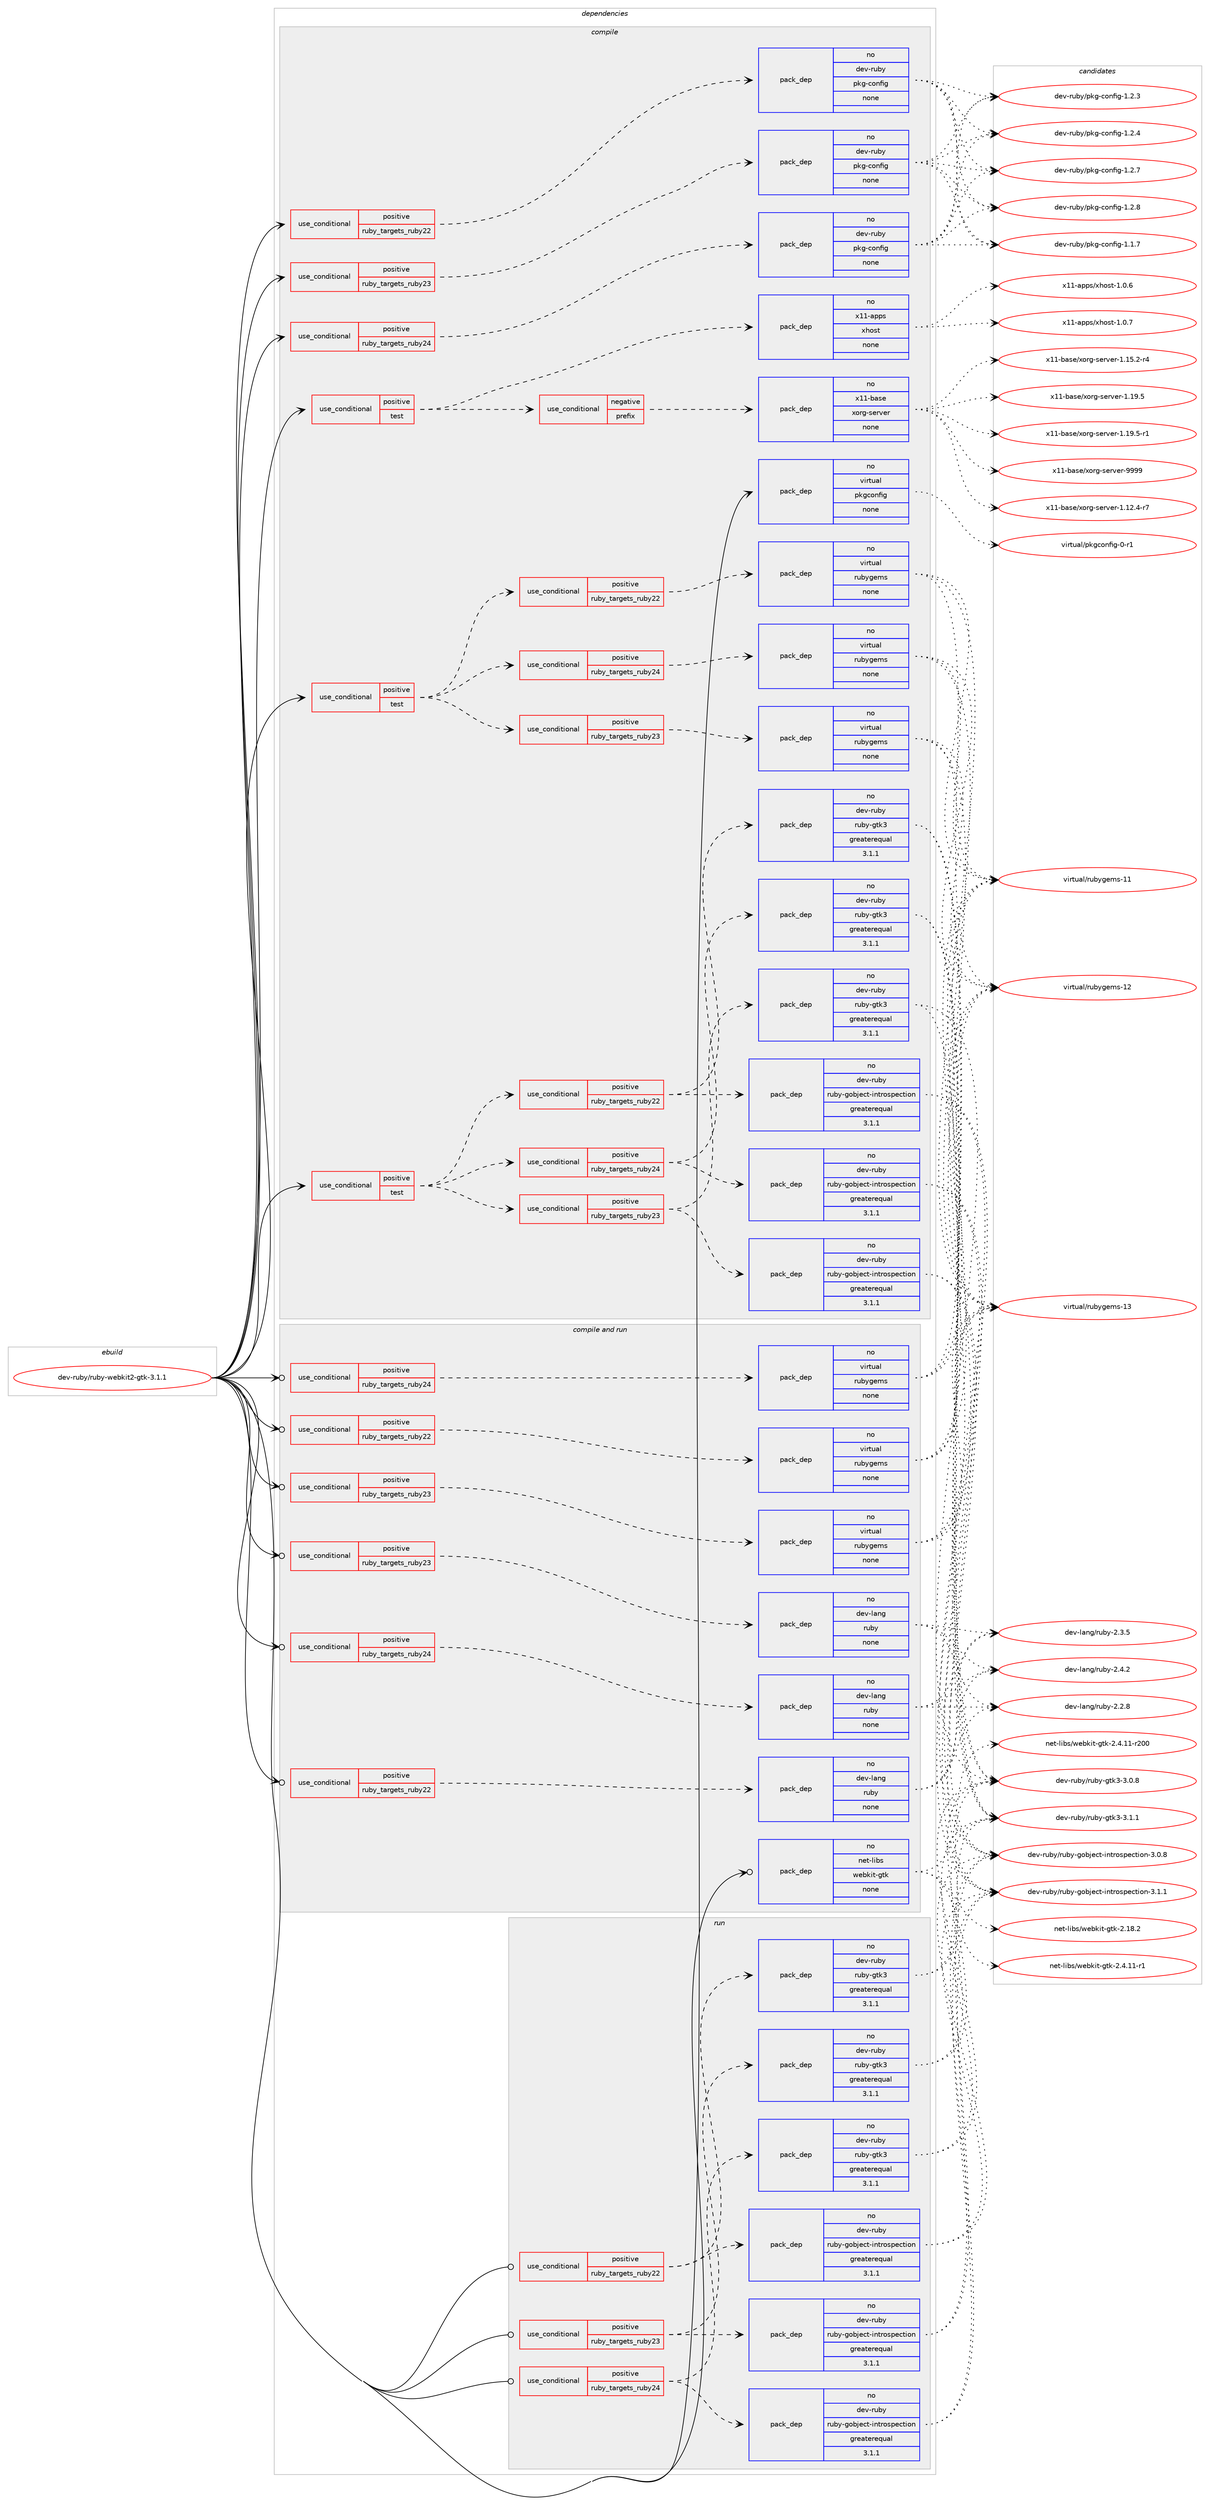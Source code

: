 digraph prolog {

# *************
# Graph options
# *************

newrank=true;
concentrate=true;
compound=true;
graph [rankdir=LR,fontname=Helvetica,fontsize=10,ranksep=1.5];#, ranksep=2.5, nodesep=0.2];
edge  [arrowhead=vee];
node  [fontname=Helvetica,fontsize=10];

# **********
# The ebuild
# **********

subgraph cluster_leftcol {
color=gray;
rank=same;
label=<<i>ebuild</i>>;
id [label="dev-ruby/ruby-webkit2-gtk-3.1.1", color=red, width=4, href="../dev-ruby/ruby-webkit2-gtk-3.1.1.svg"];
}

# ****************
# The dependencies
# ****************

subgraph cluster_midcol {
color=gray;
label=<<i>dependencies</i>>;
subgraph cluster_compile {
fillcolor="#eeeeee";
style=filled;
label=<<i>compile</i>>;
subgraph cond71909 {
dependency268586 [label=<<TABLE BORDER="0" CELLBORDER="1" CELLSPACING="0" CELLPADDING="4"><TR><TD ROWSPAN="3" CELLPADDING="10">use_conditional</TD></TR><TR><TD>positive</TD></TR><TR><TD>ruby_targets_ruby22</TD></TR></TABLE>>, shape=none, color=red];
subgraph pack192563 {
dependency268587 [label=<<TABLE BORDER="0" CELLBORDER="1" CELLSPACING="0" CELLPADDING="4" WIDTH="220"><TR><TD ROWSPAN="6" CELLPADDING="30">pack_dep</TD></TR><TR><TD WIDTH="110">no</TD></TR><TR><TD>dev-ruby</TD></TR><TR><TD>pkg-config</TD></TR><TR><TD>none</TD></TR><TR><TD></TD></TR></TABLE>>, shape=none, color=blue];
}
dependency268586:e -> dependency268587:w [weight=20,style="dashed",arrowhead="vee"];
}
id:e -> dependency268586:w [weight=20,style="solid",arrowhead="vee"];
subgraph cond71910 {
dependency268588 [label=<<TABLE BORDER="0" CELLBORDER="1" CELLSPACING="0" CELLPADDING="4"><TR><TD ROWSPAN="3" CELLPADDING="10">use_conditional</TD></TR><TR><TD>positive</TD></TR><TR><TD>ruby_targets_ruby23</TD></TR></TABLE>>, shape=none, color=red];
subgraph pack192564 {
dependency268589 [label=<<TABLE BORDER="0" CELLBORDER="1" CELLSPACING="0" CELLPADDING="4" WIDTH="220"><TR><TD ROWSPAN="6" CELLPADDING="30">pack_dep</TD></TR><TR><TD WIDTH="110">no</TD></TR><TR><TD>dev-ruby</TD></TR><TR><TD>pkg-config</TD></TR><TR><TD>none</TD></TR><TR><TD></TD></TR></TABLE>>, shape=none, color=blue];
}
dependency268588:e -> dependency268589:w [weight=20,style="dashed",arrowhead="vee"];
}
id:e -> dependency268588:w [weight=20,style="solid",arrowhead="vee"];
subgraph cond71911 {
dependency268590 [label=<<TABLE BORDER="0" CELLBORDER="1" CELLSPACING="0" CELLPADDING="4"><TR><TD ROWSPAN="3" CELLPADDING="10">use_conditional</TD></TR><TR><TD>positive</TD></TR><TR><TD>ruby_targets_ruby24</TD></TR></TABLE>>, shape=none, color=red];
subgraph pack192565 {
dependency268591 [label=<<TABLE BORDER="0" CELLBORDER="1" CELLSPACING="0" CELLPADDING="4" WIDTH="220"><TR><TD ROWSPAN="6" CELLPADDING="30">pack_dep</TD></TR><TR><TD WIDTH="110">no</TD></TR><TR><TD>dev-ruby</TD></TR><TR><TD>pkg-config</TD></TR><TR><TD>none</TD></TR><TR><TD></TD></TR></TABLE>>, shape=none, color=blue];
}
dependency268590:e -> dependency268591:w [weight=20,style="dashed",arrowhead="vee"];
}
id:e -> dependency268590:w [weight=20,style="solid",arrowhead="vee"];
subgraph cond71912 {
dependency268592 [label=<<TABLE BORDER="0" CELLBORDER="1" CELLSPACING="0" CELLPADDING="4"><TR><TD ROWSPAN="3" CELLPADDING="10">use_conditional</TD></TR><TR><TD>positive</TD></TR><TR><TD>test</TD></TR></TABLE>>, shape=none, color=red];
subgraph cond71913 {
dependency268593 [label=<<TABLE BORDER="0" CELLBORDER="1" CELLSPACING="0" CELLPADDING="4"><TR><TD ROWSPAN="3" CELLPADDING="10">use_conditional</TD></TR><TR><TD>negative</TD></TR><TR><TD>prefix</TD></TR></TABLE>>, shape=none, color=red];
subgraph pack192566 {
dependency268594 [label=<<TABLE BORDER="0" CELLBORDER="1" CELLSPACING="0" CELLPADDING="4" WIDTH="220"><TR><TD ROWSPAN="6" CELLPADDING="30">pack_dep</TD></TR><TR><TD WIDTH="110">no</TD></TR><TR><TD>x11-base</TD></TR><TR><TD>xorg-server</TD></TR><TR><TD>none</TD></TR><TR><TD></TD></TR></TABLE>>, shape=none, color=blue];
}
dependency268593:e -> dependency268594:w [weight=20,style="dashed",arrowhead="vee"];
}
dependency268592:e -> dependency268593:w [weight=20,style="dashed",arrowhead="vee"];
subgraph pack192567 {
dependency268595 [label=<<TABLE BORDER="0" CELLBORDER="1" CELLSPACING="0" CELLPADDING="4" WIDTH="220"><TR><TD ROWSPAN="6" CELLPADDING="30">pack_dep</TD></TR><TR><TD WIDTH="110">no</TD></TR><TR><TD>x11-apps</TD></TR><TR><TD>xhost</TD></TR><TR><TD>none</TD></TR><TR><TD></TD></TR></TABLE>>, shape=none, color=blue];
}
dependency268592:e -> dependency268595:w [weight=20,style="dashed",arrowhead="vee"];
}
id:e -> dependency268592:w [weight=20,style="solid",arrowhead="vee"];
subgraph cond71914 {
dependency268596 [label=<<TABLE BORDER="0" CELLBORDER="1" CELLSPACING="0" CELLPADDING="4"><TR><TD ROWSPAN="3" CELLPADDING="10">use_conditional</TD></TR><TR><TD>positive</TD></TR><TR><TD>test</TD></TR></TABLE>>, shape=none, color=red];
subgraph cond71915 {
dependency268597 [label=<<TABLE BORDER="0" CELLBORDER="1" CELLSPACING="0" CELLPADDING="4"><TR><TD ROWSPAN="3" CELLPADDING="10">use_conditional</TD></TR><TR><TD>positive</TD></TR><TR><TD>ruby_targets_ruby22</TD></TR></TABLE>>, shape=none, color=red];
subgraph pack192568 {
dependency268598 [label=<<TABLE BORDER="0" CELLBORDER="1" CELLSPACING="0" CELLPADDING="4" WIDTH="220"><TR><TD ROWSPAN="6" CELLPADDING="30">pack_dep</TD></TR><TR><TD WIDTH="110">no</TD></TR><TR><TD>dev-ruby</TD></TR><TR><TD>ruby-gobject-introspection</TD></TR><TR><TD>greaterequal</TD></TR><TR><TD>3.1.1</TD></TR></TABLE>>, shape=none, color=blue];
}
dependency268597:e -> dependency268598:w [weight=20,style="dashed",arrowhead="vee"];
subgraph pack192569 {
dependency268599 [label=<<TABLE BORDER="0" CELLBORDER="1" CELLSPACING="0" CELLPADDING="4" WIDTH="220"><TR><TD ROWSPAN="6" CELLPADDING="30">pack_dep</TD></TR><TR><TD WIDTH="110">no</TD></TR><TR><TD>dev-ruby</TD></TR><TR><TD>ruby-gtk3</TD></TR><TR><TD>greaterequal</TD></TR><TR><TD>3.1.1</TD></TR></TABLE>>, shape=none, color=blue];
}
dependency268597:e -> dependency268599:w [weight=20,style="dashed",arrowhead="vee"];
}
dependency268596:e -> dependency268597:w [weight=20,style="dashed",arrowhead="vee"];
subgraph cond71916 {
dependency268600 [label=<<TABLE BORDER="0" CELLBORDER="1" CELLSPACING="0" CELLPADDING="4"><TR><TD ROWSPAN="3" CELLPADDING="10">use_conditional</TD></TR><TR><TD>positive</TD></TR><TR><TD>ruby_targets_ruby23</TD></TR></TABLE>>, shape=none, color=red];
subgraph pack192570 {
dependency268601 [label=<<TABLE BORDER="0" CELLBORDER="1" CELLSPACING="0" CELLPADDING="4" WIDTH="220"><TR><TD ROWSPAN="6" CELLPADDING="30">pack_dep</TD></TR><TR><TD WIDTH="110">no</TD></TR><TR><TD>dev-ruby</TD></TR><TR><TD>ruby-gobject-introspection</TD></TR><TR><TD>greaterequal</TD></TR><TR><TD>3.1.1</TD></TR></TABLE>>, shape=none, color=blue];
}
dependency268600:e -> dependency268601:w [weight=20,style="dashed",arrowhead="vee"];
subgraph pack192571 {
dependency268602 [label=<<TABLE BORDER="0" CELLBORDER="1" CELLSPACING="0" CELLPADDING="4" WIDTH="220"><TR><TD ROWSPAN="6" CELLPADDING="30">pack_dep</TD></TR><TR><TD WIDTH="110">no</TD></TR><TR><TD>dev-ruby</TD></TR><TR><TD>ruby-gtk3</TD></TR><TR><TD>greaterequal</TD></TR><TR><TD>3.1.1</TD></TR></TABLE>>, shape=none, color=blue];
}
dependency268600:e -> dependency268602:w [weight=20,style="dashed",arrowhead="vee"];
}
dependency268596:e -> dependency268600:w [weight=20,style="dashed",arrowhead="vee"];
subgraph cond71917 {
dependency268603 [label=<<TABLE BORDER="0" CELLBORDER="1" CELLSPACING="0" CELLPADDING="4"><TR><TD ROWSPAN="3" CELLPADDING="10">use_conditional</TD></TR><TR><TD>positive</TD></TR><TR><TD>ruby_targets_ruby24</TD></TR></TABLE>>, shape=none, color=red];
subgraph pack192572 {
dependency268604 [label=<<TABLE BORDER="0" CELLBORDER="1" CELLSPACING="0" CELLPADDING="4" WIDTH="220"><TR><TD ROWSPAN="6" CELLPADDING="30">pack_dep</TD></TR><TR><TD WIDTH="110">no</TD></TR><TR><TD>dev-ruby</TD></TR><TR><TD>ruby-gobject-introspection</TD></TR><TR><TD>greaterequal</TD></TR><TR><TD>3.1.1</TD></TR></TABLE>>, shape=none, color=blue];
}
dependency268603:e -> dependency268604:w [weight=20,style="dashed",arrowhead="vee"];
subgraph pack192573 {
dependency268605 [label=<<TABLE BORDER="0" CELLBORDER="1" CELLSPACING="0" CELLPADDING="4" WIDTH="220"><TR><TD ROWSPAN="6" CELLPADDING="30">pack_dep</TD></TR><TR><TD WIDTH="110">no</TD></TR><TR><TD>dev-ruby</TD></TR><TR><TD>ruby-gtk3</TD></TR><TR><TD>greaterequal</TD></TR><TR><TD>3.1.1</TD></TR></TABLE>>, shape=none, color=blue];
}
dependency268603:e -> dependency268605:w [weight=20,style="dashed",arrowhead="vee"];
}
dependency268596:e -> dependency268603:w [weight=20,style="dashed",arrowhead="vee"];
}
id:e -> dependency268596:w [weight=20,style="solid",arrowhead="vee"];
subgraph cond71918 {
dependency268606 [label=<<TABLE BORDER="0" CELLBORDER="1" CELLSPACING="0" CELLPADDING="4"><TR><TD ROWSPAN="3" CELLPADDING="10">use_conditional</TD></TR><TR><TD>positive</TD></TR><TR><TD>test</TD></TR></TABLE>>, shape=none, color=red];
subgraph cond71919 {
dependency268607 [label=<<TABLE BORDER="0" CELLBORDER="1" CELLSPACING="0" CELLPADDING="4"><TR><TD ROWSPAN="3" CELLPADDING="10">use_conditional</TD></TR><TR><TD>positive</TD></TR><TR><TD>ruby_targets_ruby22</TD></TR></TABLE>>, shape=none, color=red];
subgraph pack192574 {
dependency268608 [label=<<TABLE BORDER="0" CELLBORDER="1" CELLSPACING="0" CELLPADDING="4" WIDTH="220"><TR><TD ROWSPAN="6" CELLPADDING="30">pack_dep</TD></TR><TR><TD WIDTH="110">no</TD></TR><TR><TD>virtual</TD></TR><TR><TD>rubygems</TD></TR><TR><TD>none</TD></TR><TR><TD></TD></TR></TABLE>>, shape=none, color=blue];
}
dependency268607:e -> dependency268608:w [weight=20,style="dashed",arrowhead="vee"];
}
dependency268606:e -> dependency268607:w [weight=20,style="dashed",arrowhead="vee"];
subgraph cond71920 {
dependency268609 [label=<<TABLE BORDER="0" CELLBORDER="1" CELLSPACING="0" CELLPADDING="4"><TR><TD ROWSPAN="3" CELLPADDING="10">use_conditional</TD></TR><TR><TD>positive</TD></TR><TR><TD>ruby_targets_ruby23</TD></TR></TABLE>>, shape=none, color=red];
subgraph pack192575 {
dependency268610 [label=<<TABLE BORDER="0" CELLBORDER="1" CELLSPACING="0" CELLPADDING="4" WIDTH="220"><TR><TD ROWSPAN="6" CELLPADDING="30">pack_dep</TD></TR><TR><TD WIDTH="110">no</TD></TR><TR><TD>virtual</TD></TR><TR><TD>rubygems</TD></TR><TR><TD>none</TD></TR><TR><TD></TD></TR></TABLE>>, shape=none, color=blue];
}
dependency268609:e -> dependency268610:w [weight=20,style="dashed",arrowhead="vee"];
}
dependency268606:e -> dependency268609:w [weight=20,style="dashed",arrowhead="vee"];
subgraph cond71921 {
dependency268611 [label=<<TABLE BORDER="0" CELLBORDER="1" CELLSPACING="0" CELLPADDING="4"><TR><TD ROWSPAN="3" CELLPADDING="10">use_conditional</TD></TR><TR><TD>positive</TD></TR><TR><TD>ruby_targets_ruby24</TD></TR></TABLE>>, shape=none, color=red];
subgraph pack192576 {
dependency268612 [label=<<TABLE BORDER="0" CELLBORDER="1" CELLSPACING="0" CELLPADDING="4" WIDTH="220"><TR><TD ROWSPAN="6" CELLPADDING="30">pack_dep</TD></TR><TR><TD WIDTH="110">no</TD></TR><TR><TD>virtual</TD></TR><TR><TD>rubygems</TD></TR><TR><TD>none</TD></TR><TR><TD></TD></TR></TABLE>>, shape=none, color=blue];
}
dependency268611:e -> dependency268612:w [weight=20,style="dashed",arrowhead="vee"];
}
dependency268606:e -> dependency268611:w [weight=20,style="dashed",arrowhead="vee"];
}
id:e -> dependency268606:w [weight=20,style="solid",arrowhead="vee"];
subgraph pack192577 {
dependency268613 [label=<<TABLE BORDER="0" CELLBORDER="1" CELLSPACING="0" CELLPADDING="4" WIDTH="220"><TR><TD ROWSPAN="6" CELLPADDING="30">pack_dep</TD></TR><TR><TD WIDTH="110">no</TD></TR><TR><TD>virtual</TD></TR><TR><TD>pkgconfig</TD></TR><TR><TD>none</TD></TR><TR><TD></TD></TR></TABLE>>, shape=none, color=blue];
}
id:e -> dependency268613:w [weight=20,style="solid",arrowhead="vee"];
}
subgraph cluster_compileandrun {
fillcolor="#eeeeee";
style=filled;
label=<<i>compile and run</i>>;
subgraph cond71922 {
dependency268614 [label=<<TABLE BORDER="0" CELLBORDER="1" CELLSPACING="0" CELLPADDING="4"><TR><TD ROWSPAN="3" CELLPADDING="10">use_conditional</TD></TR><TR><TD>positive</TD></TR><TR><TD>ruby_targets_ruby22</TD></TR></TABLE>>, shape=none, color=red];
subgraph pack192578 {
dependency268615 [label=<<TABLE BORDER="0" CELLBORDER="1" CELLSPACING="0" CELLPADDING="4" WIDTH="220"><TR><TD ROWSPAN="6" CELLPADDING="30">pack_dep</TD></TR><TR><TD WIDTH="110">no</TD></TR><TR><TD>dev-lang</TD></TR><TR><TD>ruby</TD></TR><TR><TD>none</TD></TR><TR><TD></TD></TR></TABLE>>, shape=none, color=blue];
}
dependency268614:e -> dependency268615:w [weight=20,style="dashed",arrowhead="vee"];
}
id:e -> dependency268614:w [weight=20,style="solid",arrowhead="odotvee"];
subgraph cond71923 {
dependency268616 [label=<<TABLE BORDER="0" CELLBORDER="1" CELLSPACING="0" CELLPADDING="4"><TR><TD ROWSPAN="3" CELLPADDING="10">use_conditional</TD></TR><TR><TD>positive</TD></TR><TR><TD>ruby_targets_ruby22</TD></TR></TABLE>>, shape=none, color=red];
subgraph pack192579 {
dependency268617 [label=<<TABLE BORDER="0" CELLBORDER="1" CELLSPACING="0" CELLPADDING="4" WIDTH="220"><TR><TD ROWSPAN="6" CELLPADDING="30">pack_dep</TD></TR><TR><TD WIDTH="110">no</TD></TR><TR><TD>virtual</TD></TR><TR><TD>rubygems</TD></TR><TR><TD>none</TD></TR><TR><TD></TD></TR></TABLE>>, shape=none, color=blue];
}
dependency268616:e -> dependency268617:w [weight=20,style="dashed",arrowhead="vee"];
}
id:e -> dependency268616:w [weight=20,style="solid",arrowhead="odotvee"];
subgraph cond71924 {
dependency268618 [label=<<TABLE BORDER="0" CELLBORDER="1" CELLSPACING="0" CELLPADDING="4"><TR><TD ROWSPAN="3" CELLPADDING="10">use_conditional</TD></TR><TR><TD>positive</TD></TR><TR><TD>ruby_targets_ruby23</TD></TR></TABLE>>, shape=none, color=red];
subgraph pack192580 {
dependency268619 [label=<<TABLE BORDER="0" CELLBORDER="1" CELLSPACING="0" CELLPADDING="4" WIDTH="220"><TR><TD ROWSPAN="6" CELLPADDING="30">pack_dep</TD></TR><TR><TD WIDTH="110">no</TD></TR><TR><TD>dev-lang</TD></TR><TR><TD>ruby</TD></TR><TR><TD>none</TD></TR><TR><TD></TD></TR></TABLE>>, shape=none, color=blue];
}
dependency268618:e -> dependency268619:w [weight=20,style="dashed",arrowhead="vee"];
}
id:e -> dependency268618:w [weight=20,style="solid",arrowhead="odotvee"];
subgraph cond71925 {
dependency268620 [label=<<TABLE BORDER="0" CELLBORDER="1" CELLSPACING="0" CELLPADDING="4"><TR><TD ROWSPAN="3" CELLPADDING="10">use_conditional</TD></TR><TR><TD>positive</TD></TR><TR><TD>ruby_targets_ruby23</TD></TR></TABLE>>, shape=none, color=red];
subgraph pack192581 {
dependency268621 [label=<<TABLE BORDER="0" CELLBORDER="1" CELLSPACING="0" CELLPADDING="4" WIDTH="220"><TR><TD ROWSPAN="6" CELLPADDING="30">pack_dep</TD></TR><TR><TD WIDTH="110">no</TD></TR><TR><TD>virtual</TD></TR><TR><TD>rubygems</TD></TR><TR><TD>none</TD></TR><TR><TD></TD></TR></TABLE>>, shape=none, color=blue];
}
dependency268620:e -> dependency268621:w [weight=20,style="dashed",arrowhead="vee"];
}
id:e -> dependency268620:w [weight=20,style="solid",arrowhead="odotvee"];
subgraph cond71926 {
dependency268622 [label=<<TABLE BORDER="0" CELLBORDER="1" CELLSPACING="0" CELLPADDING="4"><TR><TD ROWSPAN="3" CELLPADDING="10">use_conditional</TD></TR><TR><TD>positive</TD></TR><TR><TD>ruby_targets_ruby24</TD></TR></TABLE>>, shape=none, color=red];
subgraph pack192582 {
dependency268623 [label=<<TABLE BORDER="0" CELLBORDER="1" CELLSPACING="0" CELLPADDING="4" WIDTH="220"><TR><TD ROWSPAN="6" CELLPADDING="30">pack_dep</TD></TR><TR><TD WIDTH="110">no</TD></TR><TR><TD>dev-lang</TD></TR><TR><TD>ruby</TD></TR><TR><TD>none</TD></TR><TR><TD></TD></TR></TABLE>>, shape=none, color=blue];
}
dependency268622:e -> dependency268623:w [weight=20,style="dashed",arrowhead="vee"];
}
id:e -> dependency268622:w [weight=20,style="solid",arrowhead="odotvee"];
subgraph cond71927 {
dependency268624 [label=<<TABLE BORDER="0" CELLBORDER="1" CELLSPACING="0" CELLPADDING="4"><TR><TD ROWSPAN="3" CELLPADDING="10">use_conditional</TD></TR><TR><TD>positive</TD></TR><TR><TD>ruby_targets_ruby24</TD></TR></TABLE>>, shape=none, color=red];
subgraph pack192583 {
dependency268625 [label=<<TABLE BORDER="0" CELLBORDER="1" CELLSPACING="0" CELLPADDING="4" WIDTH="220"><TR><TD ROWSPAN="6" CELLPADDING="30">pack_dep</TD></TR><TR><TD WIDTH="110">no</TD></TR><TR><TD>virtual</TD></TR><TR><TD>rubygems</TD></TR><TR><TD>none</TD></TR><TR><TD></TD></TR></TABLE>>, shape=none, color=blue];
}
dependency268624:e -> dependency268625:w [weight=20,style="dashed",arrowhead="vee"];
}
id:e -> dependency268624:w [weight=20,style="solid",arrowhead="odotvee"];
subgraph pack192584 {
dependency268626 [label=<<TABLE BORDER="0" CELLBORDER="1" CELLSPACING="0" CELLPADDING="4" WIDTH="220"><TR><TD ROWSPAN="6" CELLPADDING="30">pack_dep</TD></TR><TR><TD WIDTH="110">no</TD></TR><TR><TD>net-libs</TD></TR><TR><TD>webkit-gtk</TD></TR><TR><TD>none</TD></TR><TR><TD></TD></TR></TABLE>>, shape=none, color=blue];
}
id:e -> dependency268626:w [weight=20,style="solid",arrowhead="odotvee"];
}
subgraph cluster_run {
fillcolor="#eeeeee";
style=filled;
label=<<i>run</i>>;
subgraph cond71928 {
dependency268627 [label=<<TABLE BORDER="0" CELLBORDER="1" CELLSPACING="0" CELLPADDING="4"><TR><TD ROWSPAN="3" CELLPADDING="10">use_conditional</TD></TR><TR><TD>positive</TD></TR><TR><TD>ruby_targets_ruby22</TD></TR></TABLE>>, shape=none, color=red];
subgraph pack192585 {
dependency268628 [label=<<TABLE BORDER="0" CELLBORDER="1" CELLSPACING="0" CELLPADDING="4" WIDTH="220"><TR><TD ROWSPAN="6" CELLPADDING="30">pack_dep</TD></TR><TR><TD WIDTH="110">no</TD></TR><TR><TD>dev-ruby</TD></TR><TR><TD>ruby-gobject-introspection</TD></TR><TR><TD>greaterequal</TD></TR><TR><TD>3.1.1</TD></TR></TABLE>>, shape=none, color=blue];
}
dependency268627:e -> dependency268628:w [weight=20,style="dashed",arrowhead="vee"];
subgraph pack192586 {
dependency268629 [label=<<TABLE BORDER="0" CELLBORDER="1" CELLSPACING="0" CELLPADDING="4" WIDTH="220"><TR><TD ROWSPAN="6" CELLPADDING="30">pack_dep</TD></TR><TR><TD WIDTH="110">no</TD></TR><TR><TD>dev-ruby</TD></TR><TR><TD>ruby-gtk3</TD></TR><TR><TD>greaterequal</TD></TR><TR><TD>3.1.1</TD></TR></TABLE>>, shape=none, color=blue];
}
dependency268627:e -> dependency268629:w [weight=20,style="dashed",arrowhead="vee"];
}
id:e -> dependency268627:w [weight=20,style="solid",arrowhead="odot"];
subgraph cond71929 {
dependency268630 [label=<<TABLE BORDER="0" CELLBORDER="1" CELLSPACING="0" CELLPADDING="4"><TR><TD ROWSPAN="3" CELLPADDING="10">use_conditional</TD></TR><TR><TD>positive</TD></TR><TR><TD>ruby_targets_ruby23</TD></TR></TABLE>>, shape=none, color=red];
subgraph pack192587 {
dependency268631 [label=<<TABLE BORDER="0" CELLBORDER="1" CELLSPACING="0" CELLPADDING="4" WIDTH="220"><TR><TD ROWSPAN="6" CELLPADDING="30">pack_dep</TD></TR><TR><TD WIDTH="110">no</TD></TR><TR><TD>dev-ruby</TD></TR><TR><TD>ruby-gobject-introspection</TD></TR><TR><TD>greaterequal</TD></TR><TR><TD>3.1.1</TD></TR></TABLE>>, shape=none, color=blue];
}
dependency268630:e -> dependency268631:w [weight=20,style="dashed",arrowhead="vee"];
subgraph pack192588 {
dependency268632 [label=<<TABLE BORDER="0" CELLBORDER="1" CELLSPACING="0" CELLPADDING="4" WIDTH="220"><TR><TD ROWSPAN="6" CELLPADDING="30">pack_dep</TD></TR><TR><TD WIDTH="110">no</TD></TR><TR><TD>dev-ruby</TD></TR><TR><TD>ruby-gtk3</TD></TR><TR><TD>greaterequal</TD></TR><TR><TD>3.1.1</TD></TR></TABLE>>, shape=none, color=blue];
}
dependency268630:e -> dependency268632:w [weight=20,style="dashed",arrowhead="vee"];
}
id:e -> dependency268630:w [weight=20,style="solid",arrowhead="odot"];
subgraph cond71930 {
dependency268633 [label=<<TABLE BORDER="0" CELLBORDER="1" CELLSPACING="0" CELLPADDING="4"><TR><TD ROWSPAN="3" CELLPADDING="10">use_conditional</TD></TR><TR><TD>positive</TD></TR><TR><TD>ruby_targets_ruby24</TD></TR></TABLE>>, shape=none, color=red];
subgraph pack192589 {
dependency268634 [label=<<TABLE BORDER="0" CELLBORDER="1" CELLSPACING="0" CELLPADDING="4" WIDTH="220"><TR><TD ROWSPAN="6" CELLPADDING="30">pack_dep</TD></TR><TR><TD WIDTH="110">no</TD></TR><TR><TD>dev-ruby</TD></TR><TR><TD>ruby-gobject-introspection</TD></TR><TR><TD>greaterequal</TD></TR><TR><TD>3.1.1</TD></TR></TABLE>>, shape=none, color=blue];
}
dependency268633:e -> dependency268634:w [weight=20,style="dashed",arrowhead="vee"];
subgraph pack192590 {
dependency268635 [label=<<TABLE BORDER="0" CELLBORDER="1" CELLSPACING="0" CELLPADDING="4" WIDTH="220"><TR><TD ROWSPAN="6" CELLPADDING="30">pack_dep</TD></TR><TR><TD WIDTH="110">no</TD></TR><TR><TD>dev-ruby</TD></TR><TR><TD>ruby-gtk3</TD></TR><TR><TD>greaterequal</TD></TR><TR><TD>3.1.1</TD></TR></TABLE>>, shape=none, color=blue];
}
dependency268633:e -> dependency268635:w [weight=20,style="dashed",arrowhead="vee"];
}
id:e -> dependency268633:w [weight=20,style="solid",arrowhead="odot"];
}
}

# **************
# The candidates
# **************

subgraph cluster_choices {
rank=same;
color=gray;
label=<<i>candidates</i>>;

subgraph choice192563 {
color=black;
nodesep=1;
choice1001011184511411798121471121071034599111110102105103454946494655 [label="dev-ruby/pkg-config-1.1.7", color=red, width=4,href="../dev-ruby/pkg-config-1.1.7.svg"];
choice1001011184511411798121471121071034599111110102105103454946504651 [label="dev-ruby/pkg-config-1.2.3", color=red, width=4,href="../dev-ruby/pkg-config-1.2.3.svg"];
choice1001011184511411798121471121071034599111110102105103454946504652 [label="dev-ruby/pkg-config-1.2.4", color=red, width=4,href="../dev-ruby/pkg-config-1.2.4.svg"];
choice1001011184511411798121471121071034599111110102105103454946504655 [label="dev-ruby/pkg-config-1.2.7", color=red, width=4,href="../dev-ruby/pkg-config-1.2.7.svg"];
choice1001011184511411798121471121071034599111110102105103454946504656 [label="dev-ruby/pkg-config-1.2.8", color=red, width=4,href="../dev-ruby/pkg-config-1.2.8.svg"];
dependency268587:e -> choice1001011184511411798121471121071034599111110102105103454946494655:w [style=dotted,weight="100"];
dependency268587:e -> choice1001011184511411798121471121071034599111110102105103454946504651:w [style=dotted,weight="100"];
dependency268587:e -> choice1001011184511411798121471121071034599111110102105103454946504652:w [style=dotted,weight="100"];
dependency268587:e -> choice1001011184511411798121471121071034599111110102105103454946504655:w [style=dotted,weight="100"];
dependency268587:e -> choice1001011184511411798121471121071034599111110102105103454946504656:w [style=dotted,weight="100"];
}
subgraph choice192564 {
color=black;
nodesep=1;
choice1001011184511411798121471121071034599111110102105103454946494655 [label="dev-ruby/pkg-config-1.1.7", color=red, width=4,href="../dev-ruby/pkg-config-1.1.7.svg"];
choice1001011184511411798121471121071034599111110102105103454946504651 [label="dev-ruby/pkg-config-1.2.3", color=red, width=4,href="../dev-ruby/pkg-config-1.2.3.svg"];
choice1001011184511411798121471121071034599111110102105103454946504652 [label="dev-ruby/pkg-config-1.2.4", color=red, width=4,href="../dev-ruby/pkg-config-1.2.4.svg"];
choice1001011184511411798121471121071034599111110102105103454946504655 [label="dev-ruby/pkg-config-1.2.7", color=red, width=4,href="../dev-ruby/pkg-config-1.2.7.svg"];
choice1001011184511411798121471121071034599111110102105103454946504656 [label="dev-ruby/pkg-config-1.2.8", color=red, width=4,href="../dev-ruby/pkg-config-1.2.8.svg"];
dependency268589:e -> choice1001011184511411798121471121071034599111110102105103454946494655:w [style=dotted,weight="100"];
dependency268589:e -> choice1001011184511411798121471121071034599111110102105103454946504651:w [style=dotted,weight="100"];
dependency268589:e -> choice1001011184511411798121471121071034599111110102105103454946504652:w [style=dotted,weight="100"];
dependency268589:e -> choice1001011184511411798121471121071034599111110102105103454946504655:w [style=dotted,weight="100"];
dependency268589:e -> choice1001011184511411798121471121071034599111110102105103454946504656:w [style=dotted,weight="100"];
}
subgraph choice192565 {
color=black;
nodesep=1;
choice1001011184511411798121471121071034599111110102105103454946494655 [label="dev-ruby/pkg-config-1.1.7", color=red, width=4,href="../dev-ruby/pkg-config-1.1.7.svg"];
choice1001011184511411798121471121071034599111110102105103454946504651 [label="dev-ruby/pkg-config-1.2.3", color=red, width=4,href="../dev-ruby/pkg-config-1.2.3.svg"];
choice1001011184511411798121471121071034599111110102105103454946504652 [label="dev-ruby/pkg-config-1.2.4", color=red, width=4,href="../dev-ruby/pkg-config-1.2.4.svg"];
choice1001011184511411798121471121071034599111110102105103454946504655 [label="dev-ruby/pkg-config-1.2.7", color=red, width=4,href="../dev-ruby/pkg-config-1.2.7.svg"];
choice1001011184511411798121471121071034599111110102105103454946504656 [label="dev-ruby/pkg-config-1.2.8", color=red, width=4,href="../dev-ruby/pkg-config-1.2.8.svg"];
dependency268591:e -> choice1001011184511411798121471121071034599111110102105103454946494655:w [style=dotted,weight="100"];
dependency268591:e -> choice1001011184511411798121471121071034599111110102105103454946504651:w [style=dotted,weight="100"];
dependency268591:e -> choice1001011184511411798121471121071034599111110102105103454946504652:w [style=dotted,weight="100"];
dependency268591:e -> choice1001011184511411798121471121071034599111110102105103454946504655:w [style=dotted,weight="100"];
dependency268591:e -> choice1001011184511411798121471121071034599111110102105103454946504656:w [style=dotted,weight="100"];
}
subgraph choice192566 {
color=black;
nodesep=1;
choice12049494598971151014712011111410345115101114118101114454946495046524511455 [label="x11-base/xorg-server-1.12.4-r7", color=red, width=4,href="../x11-base/xorg-server-1.12.4-r7.svg"];
choice12049494598971151014712011111410345115101114118101114454946495346504511452 [label="x11-base/xorg-server-1.15.2-r4", color=red, width=4,href="../x11-base/xorg-server-1.15.2-r4.svg"];
choice1204949459897115101471201111141034511510111411810111445494649574653 [label="x11-base/xorg-server-1.19.5", color=red, width=4,href="../x11-base/xorg-server-1.19.5.svg"];
choice12049494598971151014712011111410345115101114118101114454946495746534511449 [label="x11-base/xorg-server-1.19.5-r1", color=red, width=4,href="../x11-base/xorg-server-1.19.5-r1.svg"];
choice120494945989711510147120111114103451151011141181011144557575757 [label="x11-base/xorg-server-9999", color=red, width=4,href="../x11-base/xorg-server-9999.svg"];
dependency268594:e -> choice12049494598971151014712011111410345115101114118101114454946495046524511455:w [style=dotted,weight="100"];
dependency268594:e -> choice12049494598971151014712011111410345115101114118101114454946495346504511452:w [style=dotted,weight="100"];
dependency268594:e -> choice1204949459897115101471201111141034511510111411810111445494649574653:w [style=dotted,weight="100"];
dependency268594:e -> choice12049494598971151014712011111410345115101114118101114454946495746534511449:w [style=dotted,weight="100"];
dependency268594:e -> choice120494945989711510147120111114103451151011141181011144557575757:w [style=dotted,weight="100"];
}
subgraph choice192567 {
color=black;
nodesep=1;
choice1204949459711211211547120104111115116454946484654 [label="x11-apps/xhost-1.0.6", color=red, width=4,href="../x11-apps/xhost-1.0.6.svg"];
choice1204949459711211211547120104111115116454946484655 [label="x11-apps/xhost-1.0.7", color=red, width=4,href="../x11-apps/xhost-1.0.7.svg"];
dependency268595:e -> choice1204949459711211211547120104111115116454946484654:w [style=dotted,weight="100"];
dependency268595:e -> choice1204949459711211211547120104111115116454946484655:w [style=dotted,weight="100"];
}
subgraph choice192568 {
color=black;
nodesep=1;
choice100101118451141179812147114117981214510311198106101991164510511011611411111511210199116105111110455146484656 [label="dev-ruby/ruby-gobject-introspection-3.0.8", color=red, width=4,href="../dev-ruby/ruby-gobject-introspection-3.0.8.svg"];
choice100101118451141179812147114117981214510311198106101991164510511011611411111511210199116105111110455146494649 [label="dev-ruby/ruby-gobject-introspection-3.1.1", color=red, width=4,href="../dev-ruby/ruby-gobject-introspection-3.1.1.svg"];
dependency268598:e -> choice100101118451141179812147114117981214510311198106101991164510511011611411111511210199116105111110455146484656:w [style=dotted,weight="100"];
dependency268598:e -> choice100101118451141179812147114117981214510311198106101991164510511011611411111511210199116105111110455146494649:w [style=dotted,weight="100"];
}
subgraph choice192569 {
color=black;
nodesep=1;
choice100101118451141179812147114117981214510311610751455146484656 [label="dev-ruby/ruby-gtk3-3.0.8", color=red, width=4,href="../dev-ruby/ruby-gtk3-3.0.8.svg"];
choice100101118451141179812147114117981214510311610751455146494649 [label="dev-ruby/ruby-gtk3-3.1.1", color=red, width=4,href="../dev-ruby/ruby-gtk3-3.1.1.svg"];
dependency268599:e -> choice100101118451141179812147114117981214510311610751455146484656:w [style=dotted,weight="100"];
dependency268599:e -> choice100101118451141179812147114117981214510311610751455146494649:w [style=dotted,weight="100"];
}
subgraph choice192570 {
color=black;
nodesep=1;
choice100101118451141179812147114117981214510311198106101991164510511011611411111511210199116105111110455146484656 [label="dev-ruby/ruby-gobject-introspection-3.0.8", color=red, width=4,href="../dev-ruby/ruby-gobject-introspection-3.0.8.svg"];
choice100101118451141179812147114117981214510311198106101991164510511011611411111511210199116105111110455146494649 [label="dev-ruby/ruby-gobject-introspection-3.1.1", color=red, width=4,href="../dev-ruby/ruby-gobject-introspection-3.1.1.svg"];
dependency268601:e -> choice100101118451141179812147114117981214510311198106101991164510511011611411111511210199116105111110455146484656:w [style=dotted,weight="100"];
dependency268601:e -> choice100101118451141179812147114117981214510311198106101991164510511011611411111511210199116105111110455146494649:w [style=dotted,weight="100"];
}
subgraph choice192571 {
color=black;
nodesep=1;
choice100101118451141179812147114117981214510311610751455146484656 [label="dev-ruby/ruby-gtk3-3.0.8", color=red, width=4,href="../dev-ruby/ruby-gtk3-3.0.8.svg"];
choice100101118451141179812147114117981214510311610751455146494649 [label="dev-ruby/ruby-gtk3-3.1.1", color=red, width=4,href="../dev-ruby/ruby-gtk3-3.1.1.svg"];
dependency268602:e -> choice100101118451141179812147114117981214510311610751455146484656:w [style=dotted,weight="100"];
dependency268602:e -> choice100101118451141179812147114117981214510311610751455146494649:w [style=dotted,weight="100"];
}
subgraph choice192572 {
color=black;
nodesep=1;
choice100101118451141179812147114117981214510311198106101991164510511011611411111511210199116105111110455146484656 [label="dev-ruby/ruby-gobject-introspection-3.0.8", color=red, width=4,href="../dev-ruby/ruby-gobject-introspection-3.0.8.svg"];
choice100101118451141179812147114117981214510311198106101991164510511011611411111511210199116105111110455146494649 [label="dev-ruby/ruby-gobject-introspection-3.1.1", color=red, width=4,href="../dev-ruby/ruby-gobject-introspection-3.1.1.svg"];
dependency268604:e -> choice100101118451141179812147114117981214510311198106101991164510511011611411111511210199116105111110455146484656:w [style=dotted,weight="100"];
dependency268604:e -> choice100101118451141179812147114117981214510311198106101991164510511011611411111511210199116105111110455146494649:w [style=dotted,weight="100"];
}
subgraph choice192573 {
color=black;
nodesep=1;
choice100101118451141179812147114117981214510311610751455146484656 [label="dev-ruby/ruby-gtk3-3.0.8", color=red, width=4,href="../dev-ruby/ruby-gtk3-3.0.8.svg"];
choice100101118451141179812147114117981214510311610751455146494649 [label="dev-ruby/ruby-gtk3-3.1.1", color=red, width=4,href="../dev-ruby/ruby-gtk3-3.1.1.svg"];
dependency268605:e -> choice100101118451141179812147114117981214510311610751455146484656:w [style=dotted,weight="100"];
dependency268605:e -> choice100101118451141179812147114117981214510311610751455146494649:w [style=dotted,weight="100"];
}
subgraph choice192574 {
color=black;
nodesep=1;
choice118105114116117971084711411798121103101109115454949 [label="virtual/rubygems-11", color=red, width=4,href="../virtual/rubygems-11.svg"];
choice118105114116117971084711411798121103101109115454950 [label="virtual/rubygems-12", color=red, width=4,href="../virtual/rubygems-12.svg"];
choice118105114116117971084711411798121103101109115454951 [label="virtual/rubygems-13", color=red, width=4,href="../virtual/rubygems-13.svg"];
dependency268608:e -> choice118105114116117971084711411798121103101109115454949:w [style=dotted,weight="100"];
dependency268608:e -> choice118105114116117971084711411798121103101109115454950:w [style=dotted,weight="100"];
dependency268608:e -> choice118105114116117971084711411798121103101109115454951:w [style=dotted,weight="100"];
}
subgraph choice192575 {
color=black;
nodesep=1;
choice118105114116117971084711411798121103101109115454949 [label="virtual/rubygems-11", color=red, width=4,href="../virtual/rubygems-11.svg"];
choice118105114116117971084711411798121103101109115454950 [label="virtual/rubygems-12", color=red, width=4,href="../virtual/rubygems-12.svg"];
choice118105114116117971084711411798121103101109115454951 [label="virtual/rubygems-13", color=red, width=4,href="../virtual/rubygems-13.svg"];
dependency268610:e -> choice118105114116117971084711411798121103101109115454949:w [style=dotted,weight="100"];
dependency268610:e -> choice118105114116117971084711411798121103101109115454950:w [style=dotted,weight="100"];
dependency268610:e -> choice118105114116117971084711411798121103101109115454951:w [style=dotted,weight="100"];
}
subgraph choice192576 {
color=black;
nodesep=1;
choice118105114116117971084711411798121103101109115454949 [label="virtual/rubygems-11", color=red, width=4,href="../virtual/rubygems-11.svg"];
choice118105114116117971084711411798121103101109115454950 [label="virtual/rubygems-12", color=red, width=4,href="../virtual/rubygems-12.svg"];
choice118105114116117971084711411798121103101109115454951 [label="virtual/rubygems-13", color=red, width=4,href="../virtual/rubygems-13.svg"];
dependency268612:e -> choice118105114116117971084711411798121103101109115454949:w [style=dotted,weight="100"];
dependency268612:e -> choice118105114116117971084711411798121103101109115454950:w [style=dotted,weight="100"];
dependency268612:e -> choice118105114116117971084711411798121103101109115454951:w [style=dotted,weight="100"];
}
subgraph choice192577 {
color=black;
nodesep=1;
choice11810511411611797108471121071039911111010210510345484511449 [label="virtual/pkgconfig-0-r1", color=red, width=4,href="../virtual/pkgconfig-0-r1.svg"];
dependency268613:e -> choice11810511411611797108471121071039911111010210510345484511449:w [style=dotted,weight="100"];
}
subgraph choice192578 {
color=black;
nodesep=1;
choice10010111845108971101034711411798121455046504656 [label="dev-lang/ruby-2.2.8", color=red, width=4,href="../dev-lang/ruby-2.2.8.svg"];
choice10010111845108971101034711411798121455046514653 [label="dev-lang/ruby-2.3.5", color=red, width=4,href="../dev-lang/ruby-2.3.5.svg"];
choice10010111845108971101034711411798121455046524650 [label="dev-lang/ruby-2.4.2", color=red, width=4,href="../dev-lang/ruby-2.4.2.svg"];
dependency268615:e -> choice10010111845108971101034711411798121455046504656:w [style=dotted,weight="100"];
dependency268615:e -> choice10010111845108971101034711411798121455046514653:w [style=dotted,weight="100"];
dependency268615:e -> choice10010111845108971101034711411798121455046524650:w [style=dotted,weight="100"];
}
subgraph choice192579 {
color=black;
nodesep=1;
choice118105114116117971084711411798121103101109115454949 [label="virtual/rubygems-11", color=red, width=4,href="../virtual/rubygems-11.svg"];
choice118105114116117971084711411798121103101109115454950 [label="virtual/rubygems-12", color=red, width=4,href="../virtual/rubygems-12.svg"];
choice118105114116117971084711411798121103101109115454951 [label="virtual/rubygems-13", color=red, width=4,href="../virtual/rubygems-13.svg"];
dependency268617:e -> choice118105114116117971084711411798121103101109115454949:w [style=dotted,weight="100"];
dependency268617:e -> choice118105114116117971084711411798121103101109115454950:w [style=dotted,weight="100"];
dependency268617:e -> choice118105114116117971084711411798121103101109115454951:w [style=dotted,weight="100"];
}
subgraph choice192580 {
color=black;
nodesep=1;
choice10010111845108971101034711411798121455046504656 [label="dev-lang/ruby-2.2.8", color=red, width=4,href="../dev-lang/ruby-2.2.8.svg"];
choice10010111845108971101034711411798121455046514653 [label="dev-lang/ruby-2.3.5", color=red, width=4,href="../dev-lang/ruby-2.3.5.svg"];
choice10010111845108971101034711411798121455046524650 [label="dev-lang/ruby-2.4.2", color=red, width=4,href="../dev-lang/ruby-2.4.2.svg"];
dependency268619:e -> choice10010111845108971101034711411798121455046504656:w [style=dotted,weight="100"];
dependency268619:e -> choice10010111845108971101034711411798121455046514653:w [style=dotted,weight="100"];
dependency268619:e -> choice10010111845108971101034711411798121455046524650:w [style=dotted,weight="100"];
}
subgraph choice192581 {
color=black;
nodesep=1;
choice118105114116117971084711411798121103101109115454949 [label="virtual/rubygems-11", color=red, width=4,href="../virtual/rubygems-11.svg"];
choice118105114116117971084711411798121103101109115454950 [label="virtual/rubygems-12", color=red, width=4,href="../virtual/rubygems-12.svg"];
choice118105114116117971084711411798121103101109115454951 [label="virtual/rubygems-13", color=red, width=4,href="../virtual/rubygems-13.svg"];
dependency268621:e -> choice118105114116117971084711411798121103101109115454949:w [style=dotted,weight="100"];
dependency268621:e -> choice118105114116117971084711411798121103101109115454950:w [style=dotted,weight="100"];
dependency268621:e -> choice118105114116117971084711411798121103101109115454951:w [style=dotted,weight="100"];
}
subgraph choice192582 {
color=black;
nodesep=1;
choice10010111845108971101034711411798121455046504656 [label="dev-lang/ruby-2.2.8", color=red, width=4,href="../dev-lang/ruby-2.2.8.svg"];
choice10010111845108971101034711411798121455046514653 [label="dev-lang/ruby-2.3.5", color=red, width=4,href="../dev-lang/ruby-2.3.5.svg"];
choice10010111845108971101034711411798121455046524650 [label="dev-lang/ruby-2.4.2", color=red, width=4,href="../dev-lang/ruby-2.4.2.svg"];
dependency268623:e -> choice10010111845108971101034711411798121455046504656:w [style=dotted,weight="100"];
dependency268623:e -> choice10010111845108971101034711411798121455046514653:w [style=dotted,weight="100"];
dependency268623:e -> choice10010111845108971101034711411798121455046524650:w [style=dotted,weight="100"];
}
subgraph choice192583 {
color=black;
nodesep=1;
choice118105114116117971084711411798121103101109115454949 [label="virtual/rubygems-11", color=red, width=4,href="../virtual/rubygems-11.svg"];
choice118105114116117971084711411798121103101109115454950 [label="virtual/rubygems-12", color=red, width=4,href="../virtual/rubygems-12.svg"];
choice118105114116117971084711411798121103101109115454951 [label="virtual/rubygems-13", color=red, width=4,href="../virtual/rubygems-13.svg"];
dependency268625:e -> choice118105114116117971084711411798121103101109115454949:w [style=dotted,weight="100"];
dependency268625:e -> choice118105114116117971084711411798121103101109115454950:w [style=dotted,weight="100"];
dependency268625:e -> choice118105114116117971084711411798121103101109115454951:w [style=dotted,weight="100"];
}
subgraph choice192584 {
color=black;
nodesep=1;
choice110101116451081059811547119101981071051164510311610745504649564650 [label="net-libs/webkit-gtk-2.18.2", color=red, width=4,href="../net-libs/webkit-gtk-2.18.2.svg"];
choice1101011164510810598115471191019810710511645103116107455046524649494511449 [label="net-libs/webkit-gtk-2.4.11-r1", color=red, width=4,href="../net-libs/webkit-gtk-2.4.11-r1.svg"];
choice11010111645108105981154711910198107105116451031161074550465246494945114504848 [label="net-libs/webkit-gtk-2.4.11-r200", color=red, width=4,href="../net-libs/webkit-gtk-2.4.11-r200.svg"];
dependency268626:e -> choice110101116451081059811547119101981071051164510311610745504649564650:w [style=dotted,weight="100"];
dependency268626:e -> choice1101011164510810598115471191019810710511645103116107455046524649494511449:w [style=dotted,weight="100"];
dependency268626:e -> choice11010111645108105981154711910198107105116451031161074550465246494945114504848:w [style=dotted,weight="100"];
}
subgraph choice192585 {
color=black;
nodesep=1;
choice100101118451141179812147114117981214510311198106101991164510511011611411111511210199116105111110455146484656 [label="dev-ruby/ruby-gobject-introspection-3.0.8", color=red, width=4,href="../dev-ruby/ruby-gobject-introspection-3.0.8.svg"];
choice100101118451141179812147114117981214510311198106101991164510511011611411111511210199116105111110455146494649 [label="dev-ruby/ruby-gobject-introspection-3.1.1", color=red, width=4,href="../dev-ruby/ruby-gobject-introspection-3.1.1.svg"];
dependency268628:e -> choice100101118451141179812147114117981214510311198106101991164510511011611411111511210199116105111110455146484656:w [style=dotted,weight="100"];
dependency268628:e -> choice100101118451141179812147114117981214510311198106101991164510511011611411111511210199116105111110455146494649:w [style=dotted,weight="100"];
}
subgraph choice192586 {
color=black;
nodesep=1;
choice100101118451141179812147114117981214510311610751455146484656 [label="dev-ruby/ruby-gtk3-3.0.8", color=red, width=4,href="../dev-ruby/ruby-gtk3-3.0.8.svg"];
choice100101118451141179812147114117981214510311610751455146494649 [label="dev-ruby/ruby-gtk3-3.1.1", color=red, width=4,href="../dev-ruby/ruby-gtk3-3.1.1.svg"];
dependency268629:e -> choice100101118451141179812147114117981214510311610751455146484656:w [style=dotted,weight="100"];
dependency268629:e -> choice100101118451141179812147114117981214510311610751455146494649:w [style=dotted,weight="100"];
}
subgraph choice192587 {
color=black;
nodesep=1;
choice100101118451141179812147114117981214510311198106101991164510511011611411111511210199116105111110455146484656 [label="dev-ruby/ruby-gobject-introspection-3.0.8", color=red, width=4,href="../dev-ruby/ruby-gobject-introspection-3.0.8.svg"];
choice100101118451141179812147114117981214510311198106101991164510511011611411111511210199116105111110455146494649 [label="dev-ruby/ruby-gobject-introspection-3.1.1", color=red, width=4,href="../dev-ruby/ruby-gobject-introspection-3.1.1.svg"];
dependency268631:e -> choice100101118451141179812147114117981214510311198106101991164510511011611411111511210199116105111110455146484656:w [style=dotted,weight="100"];
dependency268631:e -> choice100101118451141179812147114117981214510311198106101991164510511011611411111511210199116105111110455146494649:w [style=dotted,weight="100"];
}
subgraph choice192588 {
color=black;
nodesep=1;
choice100101118451141179812147114117981214510311610751455146484656 [label="dev-ruby/ruby-gtk3-3.0.8", color=red, width=4,href="../dev-ruby/ruby-gtk3-3.0.8.svg"];
choice100101118451141179812147114117981214510311610751455146494649 [label="dev-ruby/ruby-gtk3-3.1.1", color=red, width=4,href="../dev-ruby/ruby-gtk3-3.1.1.svg"];
dependency268632:e -> choice100101118451141179812147114117981214510311610751455146484656:w [style=dotted,weight="100"];
dependency268632:e -> choice100101118451141179812147114117981214510311610751455146494649:w [style=dotted,weight="100"];
}
subgraph choice192589 {
color=black;
nodesep=1;
choice100101118451141179812147114117981214510311198106101991164510511011611411111511210199116105111110455146484656 [label="dev-ruby/ruby-gobject-introspection-3.0.8", color=red, width=4,href="../dev-ruby/ruby-gobject-introspection-3.0.8.svg"];
choice100101118451141179812147114117981214510311198106101991164510511011611411111511210199116105111110455146494649 [label="dev-ruby/ruby-gobject-introspection-3.1.1", color=red, width=4,href="../dev-ruby/ruby-gobject-introspection-3.1.1.svg"];
dependency268634:e -> choice100101118451141179812147114117981214510311198106101991164510511011611411111511210199116105111110455146484656:w [style=dotted,weight="100"];
dependency268634:e -> choice100101118451141179812147114117981214510311198106101991164510511011611411111511210199116105111110455146494649:w [style=dotted,weight="100"];
}
subgraph choice192590 {
color=black;
nodesep=1;
choice100101118451141179812147114117981214510311610751455146484656 [label="dev-ruby/ruby-gtk3-3.0.8", color=red, width=4,href="../dev-ruby/ruby-gtk3-3.0.8.svg"];
choice100101118451141179812147114117981214510311610751455146494649 [label="dev-ruby/ruby-gtk3-3.1.1", color=red, width=4,href="../dev-ruby/ruby-gtk3-3.1.1.svg"];
dependency268635:e -> choice100101118451141179812147114117981214510311610751455146484656:w [style=dotted,weight="100"];
dependency268635:e -> choice100101118451141179812147114117981214510311610751455146494649:w [style=dotted,weight="100"];
}
}

}
